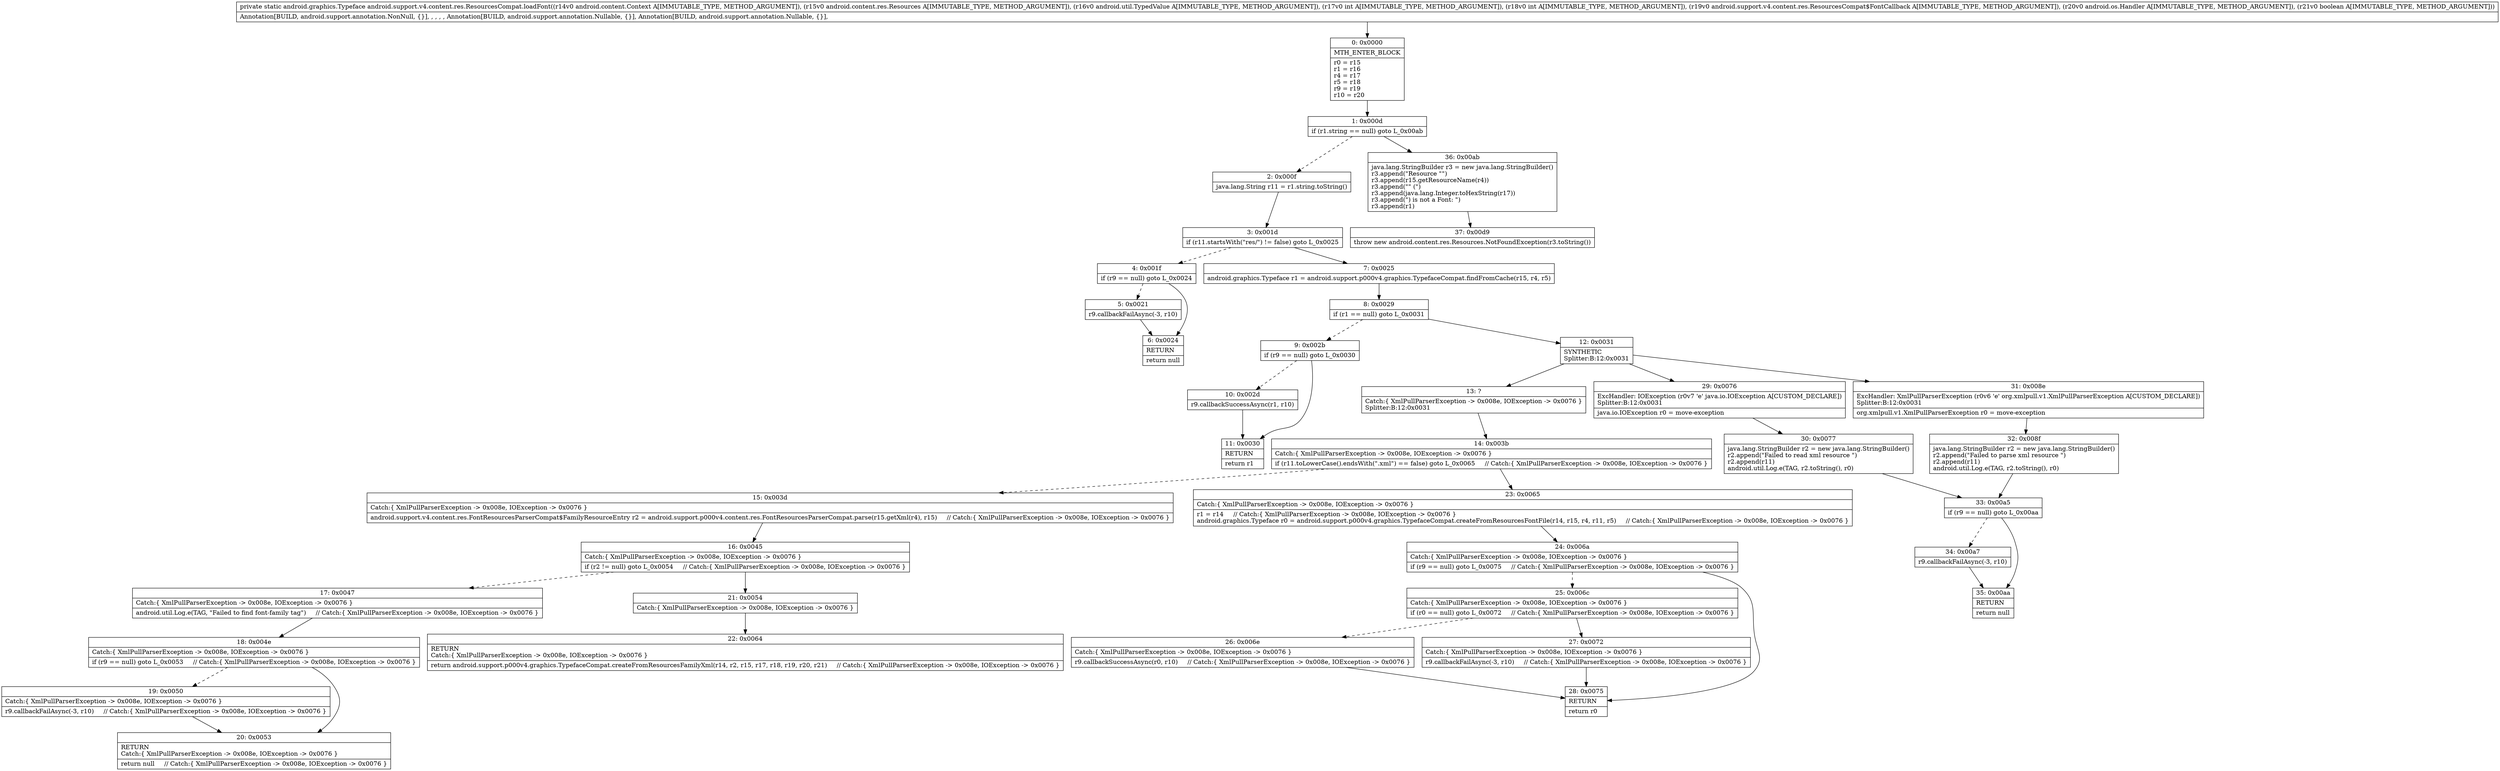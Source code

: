 digraph "CFG forandroid.support.v4.content.res.ResourcesCompat.loadFont(Landroid\/content\/Context;Landroid\/content\/res\/Resources;Landroid\/util\/TypedValue;IILandroid\/support\/v4\/content\/res\/ResourcesCompat$FontCallback;Landroid\/os\/Handler;Z)Landroid\/graphics\/Typeface;" {
Node_0 [shape=record,label="{0\:\ 0x0000|MTH_ENTER_BLOCK\l|r0 = r15\lr1 = r16\lr4 = r17\lr5 = r18\lr9 = r19\lr10 = r20\l}"];
Node_1 [shape=record,label="{1\:\ 0x000d|if (r1.string == null) goto L_0x00ab\l}"];
Node_2 [shape=record,label="{2\:\ 0x000f|java.lang.String r11 = r1.string.toString()\l}"];
Node_3 [shape=record,label="{3\:\ 0x001d|if (r11.startsWith(\"res\/\") != false) goto L_0x0025\l}"];
Node_4 [shape=record,label="{4\:\ 0x001f|if (r9 == null) goto L_0x0024\l}"];
Node_5 [shape=record,label="{5\:\ 0x0021|r9.callbackFailAsync(\-3, r10)\l}"];
Node_6 [shape=record,label="{6\:\ 0x0024|RETURN\l|return null\l}"];
Node_7 [shape=record,label="{7\:\ 0x0025|android.graphics.Typeface r1 = android.support.p000v4.graphics.TypefaceCompat.findFromCache(r15, r4, r5)\l}"];
Node_8 [shape=record,label="{8\:\ 0x0029|if (r1 == null) goto L_0x0031\l}"];
Node_9 [shape=record,label="{9\:\ 0x002b|if (r9 == null) goto L_0x0030\l}"];
Node_10 [shape=record,label="{10\:\ 0x002d|r9.callbackSuccessAsync(r1, r10)\l}"];
Node_11 [shape=record,label="{11\:\ 0x0030|RETURN\l|return r1\l}"];
Node_12 [shape=record,label="{12\:\ 0x0031|SYNTHETIC\lSplitter:B:12:0x0031\l}"];
Node_13 [shape=record,label="{13\:\ ?|Catch:\{ XmlPullParserException \-\> 0x008e, IOException \-\> 0x0076 \}\lSplitter:B:12:0x0031\l}"];
Node_14 [shape=record,label="{14\:\ 0x003b|Catch:\{ XmlPullParserException \-\> 0x008e, IOException \-\> 0x0076 \}\l|if (r11.toLowerCase().endsWith(\".xml\") == false) goto L_0x0065     \/\/ Catch:\{ XmlPullParserException \-\> 0x008e, IOException \-\> 0x0076 \}\l}"];
Node_15 [shape=record,label="{15\:\ 0x003d|Catch:\{ XmlPullParserException \-\> 0x008e, IOException \-\> 0x0076 \}\l|android.support.v4.content.res.FontResourcesParserCompat$FamilyResourceEntry r2 = android.support.p000v4.content.res.FontResourcesParserCompat.parse(r15.getXml(r4), r15)     \/\/ Catch:\{ XmlPullParserException \-\> 0x008e, IOException \-\> 0x0076 \}\l}"];
Node_16 [shape=record,label="{16\:\ 0x0045|Catch:\{ XmlPullParserException \-\> 0x008e, IOException \-\> 0x0076 \}\l|if (r2 != null) goto L_0x0054     \/\/ Catch:\{ XmlPullParserException \-\> 0x008e, IOException \-\> 0x0076 \}\l}"];
Node_17 [shape=record,label="{17\:\ 0x0047|Catch:\{ XmlPullParserException \-\> 0x008e, IOException \-\> 0x0076 \}\l|android.util.Log.e(TAG, \"Failed to find font\-family tag\")     \/\/ Catch:\{ XmlPullParserException \-\> 0x008e, IOException \-\> 0x0076 \}\l}"];
Node_18 [shape=record,label="{18\:\ 0x004e|Catch:\{ XmlPullParserException \-\> 0x008e, IOException \-\> 0x0076 \}\l|if (r9 == null) goto L_0x0053     \/\/ Catch:\{ XmlPullParserException \-\> 0x008e, IOException \-\> 0x0076 \}\l}"];
Node_19 [shape=record,label="{19\:\ 0x0050|Catch:\{ XmlPullParserException \-\> 0x008e, IOException \-\> 0x0076 \}\l|r9.callbackFailAsync(\-3, r10)     \/\/ Catch:\{ XmlPullParserException \-\> 0x008e, IOException \-\> 0x0076 \}\l}"];
Node_20 [shape=record,label="{20\:\ 0x0053|RETURN\lCatch:\{ XmlPullParserException \-\> 0x008e, IOException \-\> 0x0076 \}\l|return null     \/\/ Catch:\{ XmlPullParserException \-\> 0x008e, IOException \-\> 0x0076 \}\l}"];
Node_21 [shape=record,label="{21\:\ 0x0054|Catch:\{ XmlPullParserException \-\> 0x008e, IOException \-\> 0x0076 \}\l}"];
Node_22 [shape=record,label="{22\:\ 0x0064|RETURN\lCatch:\{ XmlPullParserException \-\> 0x008e, IOException \-\> 0x0076 \}\l|return android.support.p000v4.graphics.TypefaceCompat.createFromResourcesFamilyXml(r14, r2, r15, r17, r18, r19, r20, r21)     \/\/ Catch:\{ XmlPullParserException \-\> 0x008e, IOException \-\> 0x0076 \}\l}"];
Node_23 [shape=record,label="{23\:\ 0x0065|Catch:\{ XmlPullParserException \-\> 0x008e, IOException \-\> 0x0076 \}\l|r1 = r14     \/\/ Catch:\{ XmlPullParserException \-\> 0x008e, IOException \-\> 0x0076 \}\landroid.graphics.Typeface r0 = android.support.p000v4.graphics.TypefaceCompat.createFromResourcesFontFile(r14, r15, r4, r11, r5)     \/\/ Catch:\{ XmlPullParserException \-\> 0x008e, IOException \-\> 0x0076 \}\l}"];
Node_24 [shape=record,label="{24\:\ 0x006a|Catch:\{ XmlPullParserException \-\> 0x008e, IOException \-\> 0x0076 \}\l|if (r9 == null) goto L_0x0075     \/\/ Catch:\{ XmlPullParserException \-\> 0x008e, IOException \-\> 0x0076 \}\l}"];
Node_25 [shape=record,label="{25\:\ 0x006c|Catch:\{ XmlPullParserException \-\> 0x008e, IOException \-\> 0x0076 \}\l|if (r0 == null) goto L_0x0072     \/\/ Catch:\{ XmlPullParserException \-\> 0x008e, IOException \-\> 0x0076 \}\l}"];
Node_26 [shape=record,label="{26\:\ 0x006e|Catch:\{ XmlPullParserException \-\> 0x008e, IOException \-\> 0x0076 \}\l|r9.callbackSuccessAsync(r0, r10)     \/\/ Catch:\{ XmlPullParserException \-\> 0x008e, IOException \-\> 0x0076 \}\l}"];
Node_27 [shape=record,label="{27\:\ 0x0072|Catch:\{ XmlPullParserException \-\> 0x008e, IOException \-\> 0x0076 \}\l|r9.callbackFailAsync(\-3, r10)     \/\/ Catch:\{ XmlPullParserException \-\> 0x008e, IOException \-\> 0x0076 \}\l}"];
Node_28 [shape=record,label="{28\:\ 0x0075|RETURN\l|return r0\l}"];
Node_29 [shape=record,label="{29\:\ 0x0076|ExcHandler: IOException (r0v7 'e' java.io.IOException A[CUSTOM_DECLARE])\lSplitter:B:12:0x0031\l|java.io.IOException r0 = move\-exception\l}"];
Node_30 [shape=record,label="{30\:\ 0x0077|java.lang.StringBuilder r2 = new java.lang.StringBuilder()\lr2.append(\"Failed to read xml resource \")\lr2.append(r11)\landroid.util.Log.e(TAG, r2.toString(), r0)\l}"];
Node_31 [shape=record,label="{31\:\ 0x008e|ExcHandler: XmlPullParserException (r0v6 'e' org.xmlpull.v1.XmlPullParserException A[CUSTOM_DECLARE])\lSplitter:B:12:0x0031\l|org.xmlpull.v1.XmlPullParserException r0 = move\-exception\l}"];
Node_32 [shape=record,label="{32\:\ 0x008f|java.lang.StringBuilder r2 = new java.lang.StringBuilder()\lr2.append(\"Failed to parse xml resource \")\lr2.append(r11)\landroid.util.Log.e(TAG, r2.toString(), r0)\l}"];
Node_33 [shape=record,label="{33\:\ 0x00a5|if (r9 == null) goto L_0x00aa\l}"];
Node_34 [shape=record,label="{34\:\ 0x00a7|r9.callbackFailAsync(\-3, r10)\l}"];
Node_35 [shape=record,label="{35\:\ 0x00aa|RETURN\l|return null\l}"];
Node_36 [shape=record,label="{36\:\ 0x00ab|java.lang.StringBuilder r3 = new java.lang.StringBuilder()\lr3.append(\"Resource \"\")\lr3.append(r15.getResourceName(r4))\lr3.append(\"\" (\")\lr3.append(java.lang.Integer.toHexString(r17))\lr3.append(\") is not a Font: \")\lr3.append(r1)\l}"];
Node_37 [shape=record,label="{37\:\ 0x00d9|throw new android.content.res.Resources.NotFoundException(r3.toString())\l}"];
MethodNode[shape=record,label="{private static android.graphics.Typeface android.support.v4.content.res.ResourcesCompat.loadFont((r14v0 android.content.Context A[IMMUTABLE_TYPE, METHOD_ARGUMENT]), (r15v0 android.content.res.Resources A[IMMUTABLE_TYPE, METHOD_ARGUMENT]), (r16v0 android.util.TypedValue A[IMMUTABLE_TYPE, METHOD_ARGUMENT]), (r17v0 int A[IMMUTABLE_TYPE, METHOD_ARGUMENT]), (r18v0 int A[IMMUTABLE_TYPE, METHOD_ARGUMENT]), (r19v0 android.support.v4.content.res.ResourcesCompat$FontCallback A[IMMUTABLE_TYPE, METHOD_ARGUMENT]), (r20v0 android.os.Handler A[IMMUTABLE_TYPE, METHOD_ARGUMENT]), (r21v0 boolean A[IMMUTABLE_TYPE, METHOD_ARGUMENT]))  | Annotation[BUILD, android.support.annotation.NonNull, \{\}], , , , , Annotation[BUILD, android.support.annotation.Nullable, \{\}], Annotation[BUILD, android.support.annotation.Nullable, \{\}], \l}"];
MethodNode -> Node_0;
Node_0 -> Node_1;
Node_1 -> Node_2[style=dashed];
Node_1 -> Node_36;
Node_2 -> Node_3;
Node_3 -> Node_4[style=dashed];
Node_3 -> Node_7;
Node_4 -> Node_5[style=dashed];
Node_4 -> Node_6;
Node_5 -> Node_6;
Node_7 -> Node_8;
Node_8 -> Node_9[style=dashed];
Node_8 -> Node_12;
Node_9 -> Node_10[style=dashed];
Node_9 -> Node_11;
Node_10 -> Node_11;
Node_12 -> Node_13;
Node_12 -> Node_31;
Node_12 -> Node_29;
Node_13 -> Node_14;
Node_14 -> Node_15[style=dashed];
Node_14 -> Node_23;
Node_15 -> Node_16;
Node_16 -> Node_17[style=dashed];
Node_16 -> Node_21;
Node_17 -> Node_18;
Node_18 -> Node_19[style=dashed];
Node_18 -> Node_20;
Node_19 -> Node_20;
Node_21 -> Node_22;
Node_23 -> Node_24;
Node_24 -> Node_25[style=dashed];
Node_24 -> Node_28;
Node_25 -> Node_26[style=dashed];
Node_25 -> Node_27;
Node_26 -> Node_28;
Node_27 -> Node_28;
Node_29 -> Node_30;
Node_30 -> Node_33;
Node_31 -> Node_32;
Node_32 -> Node_33;
Node_33 -> Node_34[style=dashed];
Node_33 -> Node_35;
Node_34 -> Node_35;
Node_36 -> Node_37;
}

